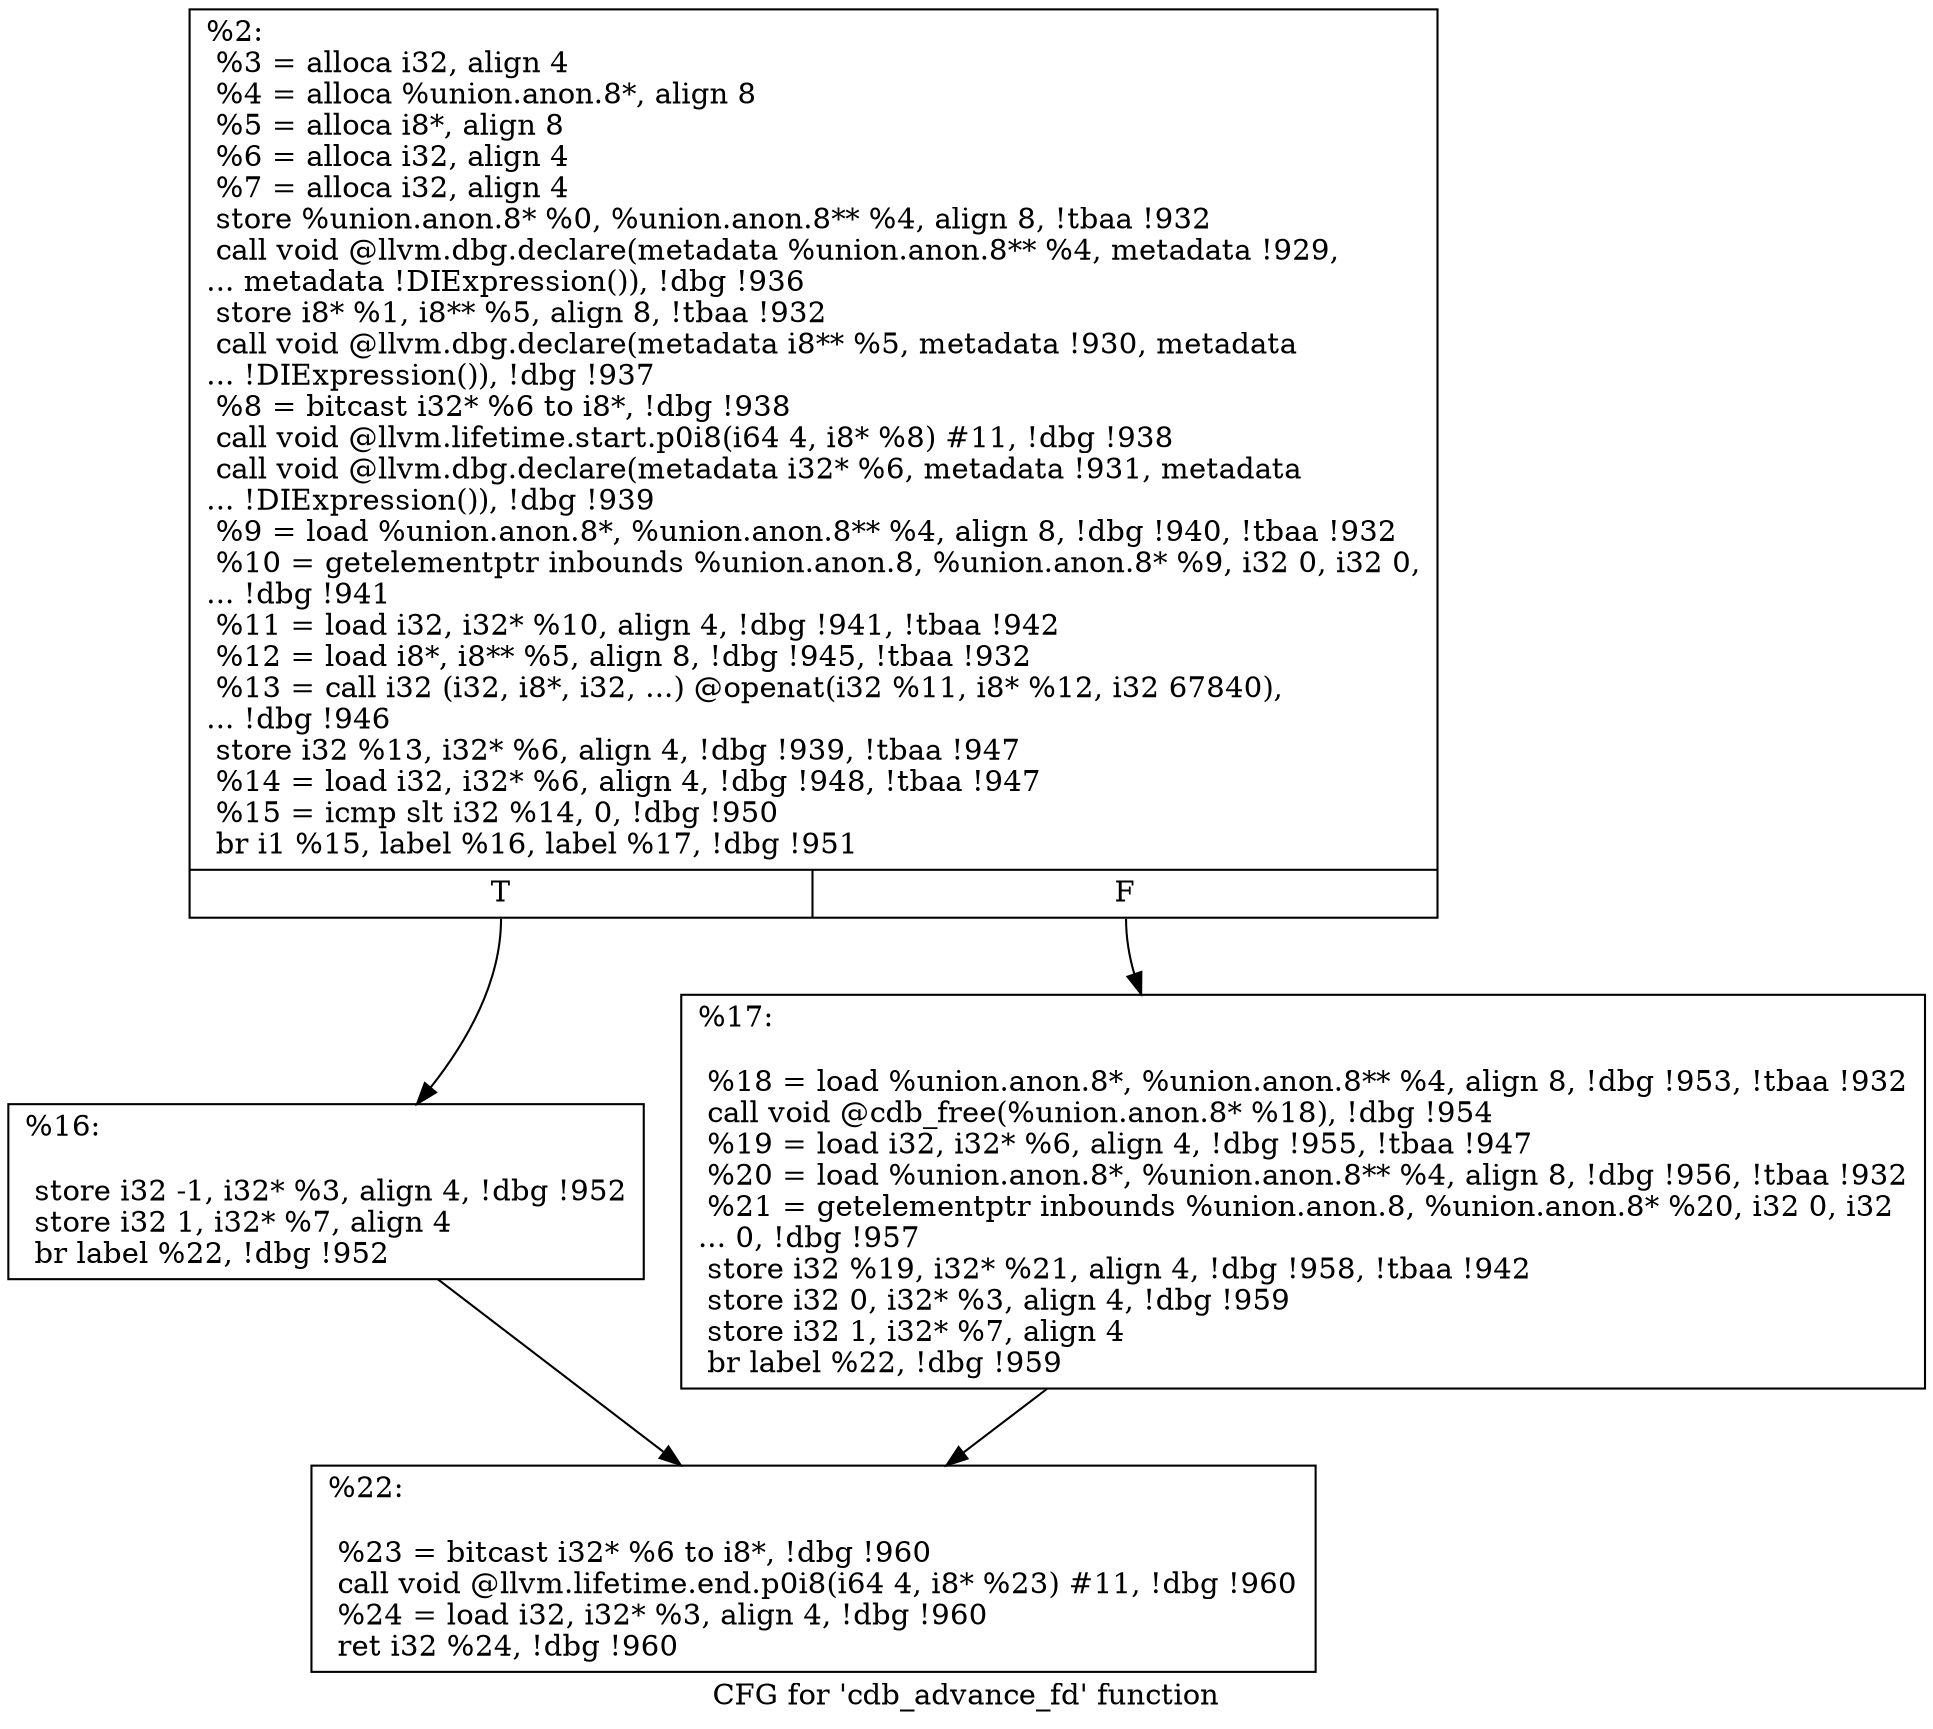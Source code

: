 digraph "CFG for 'cdb_advance_fd' function" {
	label="CFG for 'cdb_advance_fd' function";

	Node0x2531080 [shape=record,label="{%2:\l  %3 = alloca i32, align 4\l  %4 = alloca %union.anon.8*, align 8\l  %5 = alloca i8*, align 8\l  %6 = alloca i32, align 4\l  %7 = alloca i32, align 4\l  store %union.anon.8* %0, %union.anon.8** %4, align 8, !tbaa !932\l  call void @llvm.dbg.declare(metadata %union.anon.8** %4, metadata !929,\l... metadata !DIExpression()), !dbg !936\l  store i8* %1, i8** %5, align 8, !tbaa !932\l  call void @llvm.dbg.declare(metadata i8** %5, metadata !930, metadata\l... !DIExpression()), !dbg !937\l  %8 = bitcast i32* %6 to i8*, !dbg !938\l  call void @llvm.lifetime.start.p0i8(i64 4, i8* %8) #11, !dbg !938\l  call void @llvm.dbg.declare(metadata i32* %6, metadata !931, metadata\l... !DIExpression()), !dbg !939\l  %9 = load %union.anon.8*, %union.anon.8** %4, align 8, !dbg !940, !tbaa !932\l  %10 = getelementptr inbounds %union.anon.8, %union.anon.8* %9, i32 0, i32 0,\l... !dbg !941\l  %11 = load i32, i32* %10, align 4, !dbg !941, !tbaa !942\l  %12 = load i8*, i8** %5, align 8, !dbg !945, !tbaa !932\l  %13 = call i32 (i32, i8*, i32, ...) @openat(i32 %11, i8* %12, i32 67840),\l... !dbg !946\l  store i32 %13, i32* %6, align 4, !dbg !939, !tbaa !947\l  %14 = load i32, i32* %6, align 4, !dbg !948, !tbaa !947\l  %15 = icmp slt i32 %14, 0, !dbg !950\l  br i1 %15, label %16, label %17, !dbg !951\l|{<s0>T|<s1>F}}"];
	Node0x2531080:s0 -> Node0x2531820;
	Node0x2531080:s1 -> Node0x2531870;
	Node0x2531820 [shape=record,label="{%16:\l\l  store i32 -1, i32* %3, align 4, !dbg !952\l  store i32 1, i32* %7, align 4\l  br label %22, !dbg !952\l}"];
	Node0x2531820 -> Node0x25318c0;
	Node0x2531870 [shape=record,label="{%17:\l\l  %18 = load %union.anon.8*, %union.anon.8** %4, align 8, !dbg !953, !tbaa !932\l  call void @cdb_free(%union.anon.8* %18), !dbg !954\l  %19 = load i32, i32* %6, align 4, !dbg !955, !tbaa !947\l  %20 = load %union.anon.8*, %union.anon.8** %4, align 8, !dbg !956, !tbaa !932\l  %21 = getelementptr inbounds %union.anon.8, %union.anon.8* %20, i32 0, i32\l... 0, !dbg !957\l  store i32 %19, i32* %21, align 4, !dbg !958, !tbaa !942\l  store i32 0, i32* %3, align 4, !dbg !959\l  store i32 1, i32* %7, align 4\l  br label %22, !dbg !959\l}"];
	Node0x2531870 -> Node0x25318c0;
	Node0x25318c0 [shape=record,label="{%22:\l\l  %23 = bitcast i32* %6 to i8*, !dbg !960\l  call void @llvm.lifetime.end.p0i8(i64 4, i8* %23) #11, !dbg !960\l  %24 = load i32, i32* %3, align 4, !dbg !960\l  ret i32 %24, !dbg !960\l}"];
}
